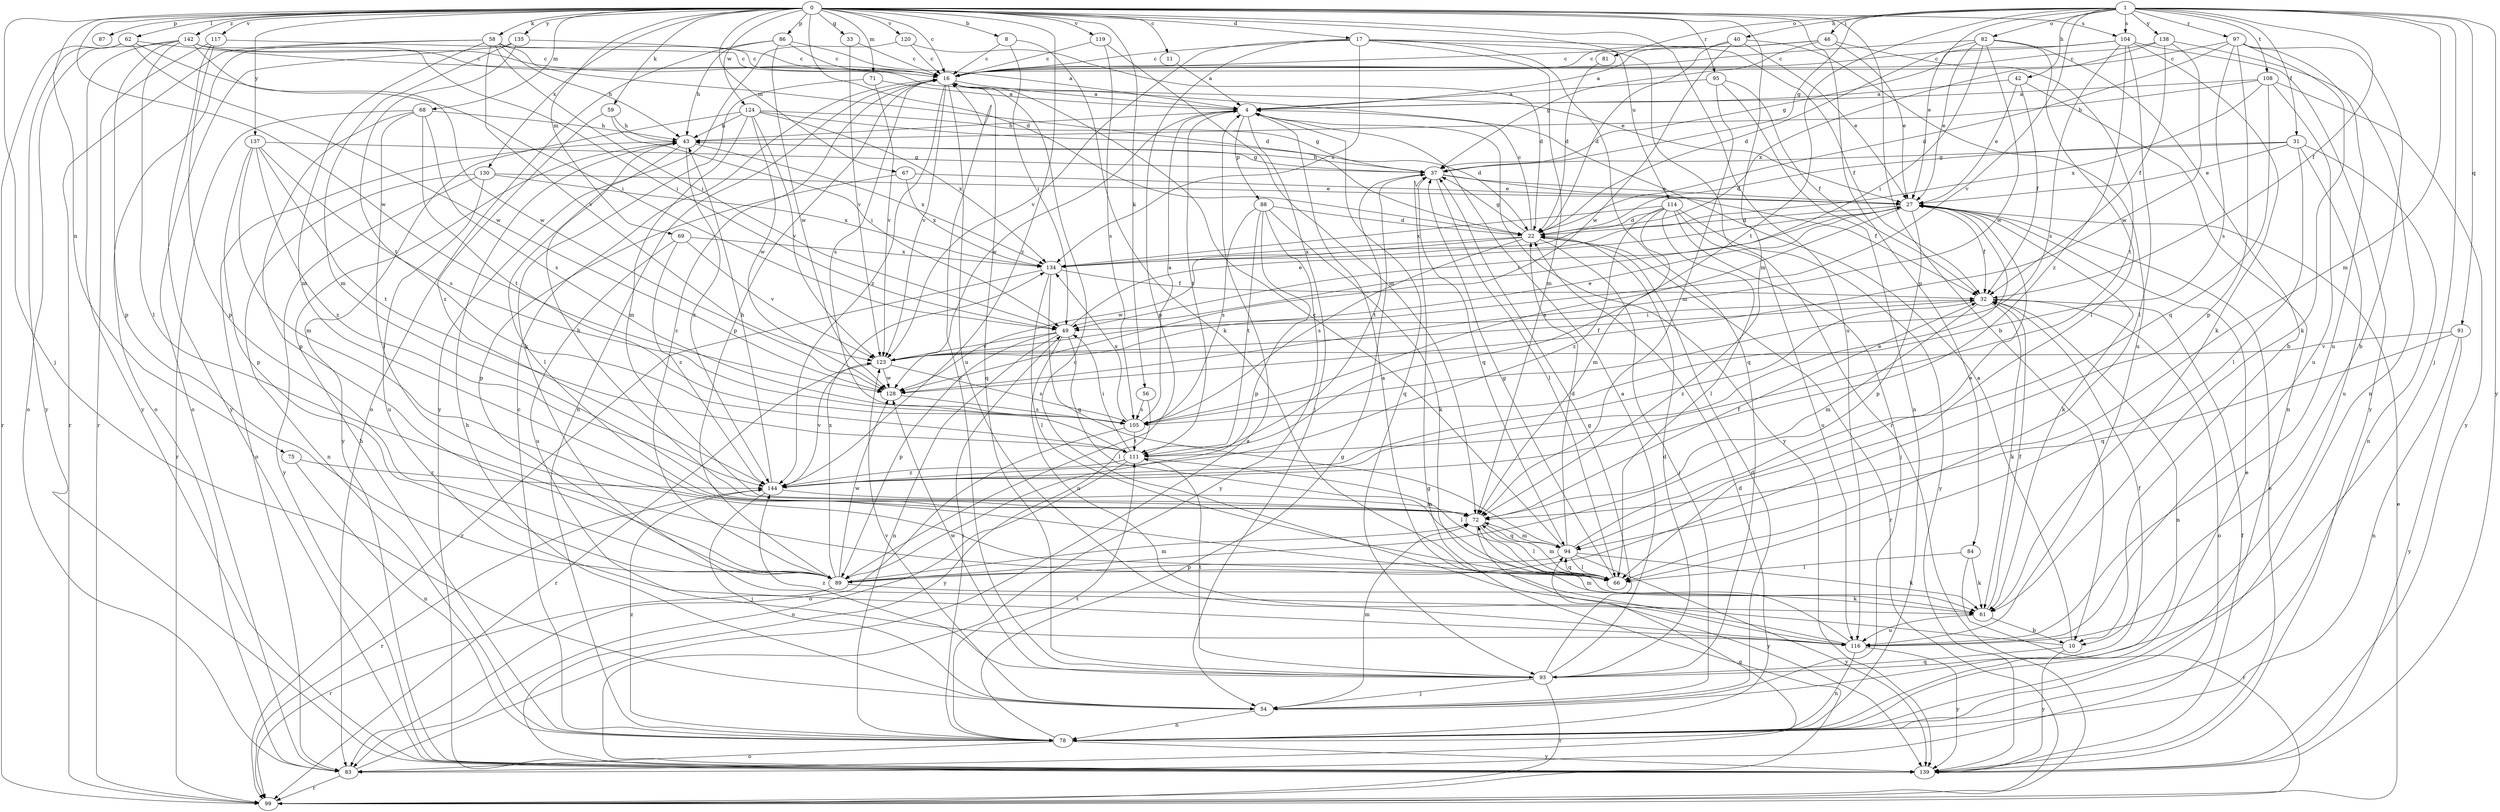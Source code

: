 strict digraph  {
0;
1;
4;
8;
10;
11;
16;
17;
22;
27;
31;
32;
33;
37;
40;
42;
43;
46;
49;
54;
56;
58;
59;
61;
62;
66;
67;
68;
69;
71;
72;
75;
78;
81;
82;
83;
84;
86;
87;
88;
89;
91;
93;
94;
95;
97;
99;
104;
105;
108;
111;
114;
116;
117;
119;
120;
123;
124;
128;
130;
134;
135;
137;
138;
139;
142;
144;
0 -> 8  [label=b];
0 -> 10  [label=b];
0 -> 11  [label=c];
0 -> 16  [label=c];
0 -> 17  [label=d];
0 -> 22  [label=d];
0 -> 33  [label=g];
0 -> 54  [label=j];
0 -> 56  [label=k];
0 -> 58  [label=k];
0 -> 59  [label=k];
0 -> 62  [label=l];
0 -> 67  [label=m];
0 -> 68  [label=m];
0 -> 69  [label=m];
0 -> 71  [label=m];
0 -> 72  [label=m];
0 -> 75  [label=n];
0 -> 84  [label=p];
0 -> 86  [label=p];
0 -> 87  [label=p];
0 -> 95  [label=r];
0 -> 104  [label=s];
0 -> 114  [label=u];
0 -> 116  [label=u];
0 -> 117  [label=v];
0 -> 119  [label=v];
0 -> 120  [label=v];
0 -> 124  [label=w];
0 -> 128  [label=w];
0 -> 130  [label=x];
0 -> 135  [label=y];
0 -> 137  [label=y];
0 -> 142  [label=z];
0 -> 144  [label=z];
1 -> 27  [label=e];
1 -> 31  [label=f];
1 -> 32  [label=f];
1 -> 37  [label=g];
1 -> 40  [label=h];
1 -> 42  [label=h];
1 -> 46  [label=i];
1 -> 54  [label=j];
1 -> 72  [label=m];
1 -> 81  [label=o];
1 -> 82  [label=o];
1 -> 91  [label=q];
1 -> 97  [label=r];
1 -> 104  [label=s];
1 -> 108  [label=t];
1 -> 111  [label=t];
1 -> 123  [label=v];
1 -> 138  [label=y];
1 -> 139  [label=y];
4 -> 43  [label=h];
4 -> 54  [label=j];
4 -> 88  [label=p];
4 -> 93  [label=q];
4 -> 111  [label=t];
4 -> 128  [label=w];
4 -> 139  [label=y];
8 -> 16  [label=c];
8 -> 49  [label=i];
8 -> 61  [label=k];
10 -> 4  [label=a];
10 -> 16  [label=c];
10 -> 93  [label=q];
10 -> 139  [label=y];
11 -> 4  [label=a];
16 -> 4  [label=a];
16 -> 78  [label=n];
16 -> 89  [label=p];
16 -> 93  [label=q];
16 -> 105  [label=s];
16 -> 116  [label=u];
16 -> 123  [label=v];
16 -> 144  [label=z];
17 -> 16  [label=c];
17 -> 32  [label=f];
17 -> 72  [label=m];
17 -> 89  [label=p];
17 -> 93  [label=q];
17 -> 99  [label=r];
17 -> 123  [label=v];
17 -> 134  [label=x];
22 -> 16  [label=c];
22 -> 37  [label=g];
22 -> 54  [label=j];
22 -> 99  [label=r];
22 -> 105  [label=s];
22 -> 128  [label=w];
22 -> 134  [label=x];
27 -> 22  [label=d];
27 -> 32  [label=f];
27 -> 49  [label=i];
27 -> 61  [label=k];
27 -> 89  [label=p];
27 -> 105  [label=s];
31 -> 22  [label=d];
31 -> 27  [label=e];
31 -> 37  [label=g];
31 -> 66  [label=l];
31 -> 78  [label=n];
31 -> 116  [label=u];
32 -> 49  [label=i];
32 -> 61  [label=k];
32 -> 72  [label=m];
32 -> 78  [label=n];
32 -> 83  [label=o];
32 -> 144  [label=z];
33 -> 16  [label=c];
33 -> 123  [label=v];
37 -> 27  [label=e];
37 -> 32  [label=f];
37 -> 43  [label=h];
37 -> 66  [label=l];
37 -> 94  [label=q];
37 -> 111  [label=t];
40 -> 16  [label=c];
40 -> 22  [label=d];
40 -> 27  [label=e];
40 -> 116  [label=u];
40 -> 128  [label=w];
42 -> 4  [label=a];
42 -> 27  [label=e];
42 -> 32  [label=f];
42 -> 78  [label=n];
43 -> 37  [label=g];
43 -> 66  [label=l];
43 -> 83  [label=o];
43 -> 134  [label=x];
43 -> 144  [label=z];
46 -> 4  [label=a];
46 -> 16  [label=c];
46 -> 27  [label=e];
46 -> 37  [label=g];
46 -> 111  [label=t];
49 -> 27  [label=e];
49 -> 66  [label=l];
49 -> 78  [label=n];
49 -> 89  [label=p];
49 -> 116  [label=u];
49 -> 123  [label=v];
54 -> 22  [label=d];
54 -> 43  [label=h];
54 -> 72  [label=m];
54 -> 78  [label=n];
54 -> 123  [label=v];
56 -> 105  [label=s];
56 -> 139  [label=y];
58 -> 16  [label=c];
58 -> 22  [label=d];
58 -> 43  [label=h];
58 -> 49  [label=i];
58 -> 72  [label=m];
58 -> 83  [label=o];
58 -> 99  [label=r];
58 -> 123  [label=v];
59 -> 43  [label=h];
59 -> 49  [label=i];
59 -> 144  [label=z];
61 -> 10  [label=b];
61 -> 32  [label=f];
61 -> 116  [label=u];
62 -> 16  [label=c];
62 -> 49  [label=i];
62 -> 99  [label=r];
62 -> 128  [label=w];
62 -> 139  [label=y];
66 -> 37  [label=g];
66 -> 72  [label=m];
66 -> 94  [label=q];
67 -> 27  [label=e];
67 -> 89  [label=p];
67 -> 134  [label=x];
68 -> 43  [label=h];
68 -> 66  [label=l];
68 -> 89  [label=p];
68 -> 99  [label=r];
68 -> 105  [label=s];
68 -> 111  [label=t];
69 -> 116  [label=u];
69 -> 123  [label=v];
69 -> 134  [label=x];
69 -> 144  [label=z];
71 -> 4  [label=a];
71 -> 61  [label=k];
71 -> 123  [label=v];
72 -> 32  [label=f];
72 -> 43  [label=h];
72 -> 66  [label=l];
72 -> 94  [label=q];
72 -> 139  [label=y];
75 -> 78  [label=n];
75 -> 144  [label=z];
78 -> 16  [label=c];
78 -> 22  [label=d];
78 -> 27  [label=e];
78 -> 37  [label=g];
78 -> 43  [label=h];
78 -> 49  [label=i];
78 -> 83  [label=o];
78 -> 111  [label=t];
78 -> 139  [label=y];
78 -> 144  [label=z];
81 -> 22  [label=d];
82 -> 10  [label=b];
82 -> 16  [label=c];
82 -> 22  [label=d];
82 -> 27  [label=e];
82 -> 49  [label=i];
82 -> 66  [label=l];
82 -> 128  [label=w];
83 -> 4  [label=a];
83 -> 94  [label=q];
83 -> 99  [label=r];
84 -> 61  [label=k];
84 -> 66  [label=l];
84 -> 99  [label=r];
86 -> 4  [label=a];
86 -> 16  [label=c];
86 -> 43  [label=h];
86 -> 83  [label=o];
86 -> 128  [label=w];
88 -> 22  [label=d];
88 -> 61  [label=k];
88 -> 89  [label=p];
88 -> 105  [label=s];
88 -> 111  [label=t];
88 -> 139  [label=y];
89 -> 16  [label=c];
89 -> 61  [label=k];
89 -> 72  [label=m];
89 -> 99  [label=r];
89 -> 128  [label=w];
89 -> 134  [label=x];
91 -> 78  [label=n];
91 -> 94  [label=q];
91 -> 123  [label=v];
91 -> 139  [label=y];
93 -> 4  [label=a];
93 -> 16  [label=c];
93 -> 22  [label=d];
93 -> 32  [label=f];
93 -> 37  [label=g];
93 -> 54  [label=j];
93 -> 99  [label=r];
93 -> 111  [label=t];
93 -> 128  [label=w];
93 -> 144  [label=z];
94 -> 16  [label=c];
94 -> 22  [label=d];
94 -> 27  [label=e];
94 -> 61  [label=k];
94 -> 66  [label=l];
94 -> 72  [label=m];
94 -> 89  [label=p];
94 -> 139  [label=y];
95 -> 4  [label=a];
95 -> 32  [label=f];
95 -> 72  [label=m];
95 -> 78  [label=n];
97 -> 10  [label=b];
97 -> 16  [label=c];
97 -> 22  [label=d];
97 -> 61  [label=k];
97 -> 89  [label=p];
97 -> 105  [label=s];
97 -> 116  [label=u];
99 -> 27  [label=e];
99 -> 37  [label=g];
104 -> 16  [label=c];
104 -> 37  [label=g];
104 -> 61  [label=k];
104 -> 66  [label=l];
104 -> 105  [label=s];
104 -> 139  [label=y];
104 -> 144  [label=z];
105 -> 4  [label=a];
105 -> 83  [label=o];
105 -> 111  [label=t];
105 -> 134  [label=x];
108 -> 4  [label=a];
108 -> 43  [label=h];
108 -> 94  [label=q];
108 -> 116  [label=u];
108 -> 134  [label=x];
108 -> 139  [label=y];
111 -> 49  [label=i];
111 -> 66  [label=l];
111 -> 83  [label=o];
111 -> 144  [label=z];
114 -> 22  [label=d];
114 -> 54  [label=j];
114 -> 66  [label=l];
114 -> 72  [label=m];
114 -> 116  [label=u];
114 -> 134  [label=x];
114 -> 139  [label=y];
114 -> 144  [label=z];
116 -> 4  [label=a];
116 -> 72  [label=m];
116 -> 78  [label=n];
116 -> 139  [label=y];
117 -> 16  [label=c];
117 -> 89  [label=p];
117 -> 99  [label=r];
117 -> 139  [label=y];
119 -> 16  [label=c];
119 -> 72  [label=m];
119 -> 105  [label=s];
120 -> 16  [label=c];
120 -> 22  [label=d];
120 -> 139  [label=y];
123 -> 27  [label=e];
123 -> 32  [label=f];
123 -> 99  [label=r];
123 -> 105  [label=s];
123 -> 128  [label=w];
124 -> 22  [label=d];
124 -> 37  [label=g];
124 -> 43  [label=h];
124 -> 72  [label=m];
124 -> 123  [label=v];
124 -> 128  [label=w];
124 -> 134  [label=x];
124 -> 139  [label=y];
128 -> 105  [label=s];
130 -> 27  [label=e];
130 -> 78  [label=n];
130 -> 116  [label=u];
130 -> 134  [label=x];
130 -> 139  [label=y];
134 -> 32  [label=f];
134 -> 66  [label=l];
134 -> 94  [label=q];
134 -> 99  [label=r];
135 -> 16  [label=c];
135 -> 72  [label=m];
135 -> 83  [label=o];
135 -> 111  [label=t];
137 -> 37  [label=g];
137 -> 72  [label=m];
137 -> 89  [label=p];
137 -> 105  [label=s];
137 -> 111  [label=t];
137 -> 144  [label=z];
138 -> 16  [label=c];
138 -> 32  [label=f];
138 -> 78  [label=n];
138 -> 128  [label=w];
138 -> 134  [label=x];
139 -> 27  [label=e];
139 -> 32  [label=f];
142 -> 16  [label=c];
142 -> 27  [label=e];
142 -> 49  [label=i];
142 -> 66  [label=l];
142 -> 83  [label=o];
142 -> 89  [label=p];
142 -> 128  [label=w];
142 -> 139  [label=y];
144 -> 27  [label=e];
144 -> 43  [label=h];
144 -> 54  [label=j];
144 -> 72  [label=m];
144 -> 99  [label=r];
144 -> 123  [label=v];
}
